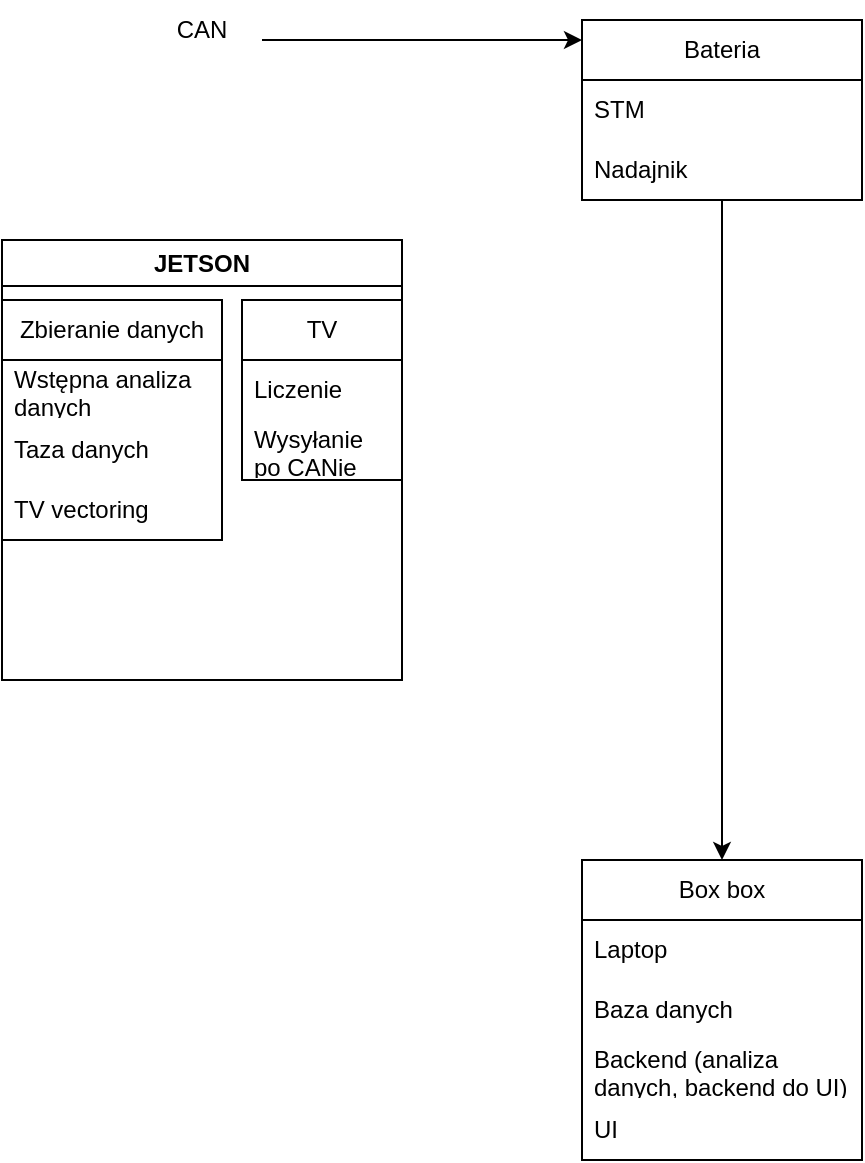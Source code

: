 <mxfile version="26.2.2">
  <diagram name="Page-1" id="JUJAbFZ6mlK6tKGLWM2w">
    <mxGraphModel dx="466" dy="742" grid="1" gridSize="10" guides="1" tooltips="1" connect="1" arrows="1" fold="1" page="1" pageScale="1" pageWidth="827" pageHeight="1169" math="0" shadow="0">
      <root>
        <mxCell id="0" />
        <mxCell id="1" parent="0" />
        <mxCell id="9y4CZni0crYPf4kcx95M-4" value="CAN" style="text;html=1;align=center;verticalAlign=middle;whiteSpace=wrap;rounded=0;" vertex="1" parent="1">
          <mxGeometry x="310" y="80" width="60" height="30" as="geometry" />
        </mxCell>
        <mxCell id="9y4CZni0crYPf4kcx95M-5" value="" style="endArrow=classic;html=1;rounded=0;exitX=1;exitY=0.667;exitDx=0;exitDy=0;exitPerimeter=0;" edge="1" parent="1" source="9y4CZni0crYPf4kcx95M-4">
          <mxGeometry width="50" height="50" relative="1" as="geometry">
            <mxPoint x="370" y="90" as="sourcePoint" />
            <mxPoint x="530" y="100" as="targetPoint" />
            <Array as="points">
              <mxPoint x="420" y="100" />
            </Array>
          </mxGeometry>
        </mxCell>
        <mxCell id="9y4CZni0crYPf4kcx95M-8" value="Bateria" style="swimlane;fontStyle=0;childLayout=stackLayout;horizontal=1;startSize=30;horizontalStack=0;resizeParent=1;resizeParentMax=0;resizeLast=0;collapsible=1;marginBottom=0;whiteSpace=wrap;html=1;" vertex="1" parent="1">
          <mxGeometry x="530" y="90" width="140" height="90" as="geometry" />
        </mxCell>
        <mxCell id="9y4CZni0crYPf4kcx95M-9" value="STM" style="text;strokeColor=none;fillColor=none;align=left;verticalAlign=middle;spacingLeft=4;spacingRight=4;overflow=hidden;points=[[0,0.5],[1,0.5]];portConstraint=eastwest;rotatable=0;whiteSpace=wrap;html=1;" vertex="1" parent="9y4CZni0crYPf4kcx95M-8">
          <mxGeometry y="30" width="140" height="30" as="geometry" />
        </mxCell>
        <mxCell id="9y4CZni0crYPf4kcx95M-10" value="Nadajnik" style="text;strokeColor=none;fillColor=none;align=left;verticalAlign=middle;spacingLeft=4;spacingRight=4;overflow=hidden;points=[[0,0.5],[1,0.5]];portConstraint=eastwest;rotatable=0;whiteSpace=wrap;html=1;" vertex="1" parent="9y4CZni0crYPf4kcx95M-8">
          <mxGeometry y="60" width="140" height="30" as="geometry" />
        </mxCell>
        <mxCell id="9y4CZni0crYPf4kcx95M-12" value="" style="endArrow=classic;html=1;rounded=0;exitX=0.5;exitY=1;exitDx=0;exitDy=0;exitPerimeter=0;" edge="1" parent="1" source="9y4CZni0crYPf4kcx95M-10">
          <mxGeometry width="50" height="50" relative="1" as="geometry">
            <mxPoint x="480" y="410" as="sourcePoint" />
            <mxPoint x="600" y="510" as="targetPoint" />
          </mxGeometry>
        </mxCell>
        <mxCell id="9y4CZni0crYPf4kcx95M-13" value="Box box" style="swimlane;fontStyle=0;childLayout=stackLayout;horizontal=1;startSize=30;horizontalStack=0;resizeParent=1;resizeParentMax=0;resizeLast=0;collapsible=1;marginBottom=0;whiteSpace=wrap;html=1;" vertex="1" parent="1">
          <mxGeometry x="530" y="510" width="140" height="150" as="geometry" />
        </mxCell>
        <mxCell id="9y4CZni0crYPf4kcx95M-14" value="Laptop" style="text;strokeColor=none;fillColor=none;align=left;verticalAlign=middle;spacingLeft=4;spacingRight=4;overflow=hidden;points=[[0,0.5],[1,0.5]];portConstraint=eastwest;rotatable=0;whiteSpace=wrap;html=1;" vertex="1" parent="9y4CZni0crYPf4kcx95M-13">
          <mxGeometry y="30" width="140" height="30" as="geometry" />
        </mxCell>
        <mxCell id="9y4CZni0crYPf4kcx95M-15" value="Baza danych" style="text;strokeColor=none;fillColor=none;align=left;verticalAlign=middle;spacingLeft=4;spacingRight=4;overflow=hidden;points=[[0,0.5],[1,0.5]];portConstraint=eastwest;rotatable=0;whiteSpace=wrap;html=1;" vertex="1" parent="9y4CZni0crYPf4kcx95M-13">
          <mxGeometry y="60" width="140" height="30" as="geometry" />
        </mxCell>
        <mxCell id="9y4CZni0crYPf4kcx95M-18" value="Backend (analiza danych, backend do UI)" style="text;strokeColor=none;fillColor=none;align=left;verticalAlign=middle;spacingLeft=4;spacingRight=4;overflow=hidden;points=[[0,0.5],[1,0.5]];portConstraint=eastwest;rotatable=0;whiteSpace=wrap;html=1;" vertex="1" parent="9y4CZni0crYPf4kcx95M-13">
          <mxGeometry y="90" width="140" height="30" as="geometry" />
        </mxCell>
        <mxCell id="9y4CZni0crYPf4kcx95M-16" value="UI" style="text;strokeColor=none;fillColor=none;align=left;verticalAlign=middle;spacingLeft=4;spacingRight=4;overflow=hidden;points=[[0,0.5],[1,0.5]];portConstraint=eastwest;rotatable=0;whiteSpace=wrap;html=1;" vertex="1" parent="9y4CZni0crYPf4kcx95M-13">
          <mxGeometry y="120" width="140" height="30" as="geometry" />
        </mxCell>
        <mxCell id="9y4CZni0crYPf4kcx95M-32" value="JETSON" style="swimlane;whiteSpace=wrap;html=1;" vertex="1" parent="1">
          <mxGeometry x="240" y="200" width="200" height="220" as="geometry" />
        </mxCell>
        <mxCell id="9y4CZni0crYPf4kcx95M-26" value="TV" style="swimlane;fontStyle=0;childLayout=stackLayout;horizontal=1;startSize=30;horizontalStack=0;resizeParent=1;resizeParentMax=0;resizeLast=0;collapsible=1;marginBottom=0;whiteSpace=wrap;html=1;" vertex="1" parent="9y4CZni0crYPf4kcx95M-32">
          <mxGeometry x="120" y="30" width="80" height="90" as="geometry" />
        </mxCell>
        <mxCell id="9y4CZni0crYPf4kcx95M-27" value="Liczenie" style="text;strokeColor=none;fillColor=none;align=left;verticalAlign=middle;spacingLeft=4;spacingRight=4;overflow=hidden;points=[[0,0.5],[1,0.5]];portConstraint=eastwest;rotatable=0;whiteSpace=wrap;html=1;" vertex="1" parent="9y4CZni0crYPf4kcx95M-26">
          <mxGeometry y="30" width="80" height="30" as="geometry" />
        </mxCell>
        <mxCell id="9y4CZni0crYPf4kcx95M-28" value="Wysyłanie po CANie" style="text;strokeColor=none;fillColor=none;align=left;verticalAlign=middle;spacingLeft=4;spacingRight=4;overflow=hidden;points=[[0,0.5],[1,0.5]];portConstraint=eastwest;rotatable=0;whiteSpace=wrap;html=1;" vertex="1" parent="9y4CZni0crYPf4kcx95M-26">
          <mxGeometry y="60" width="80" height="30" as="geometry" />
        </mxCell>
        <mxCell id="9y4CZni0crYPf4kcx95M-20" value="Zbieranie danych" style="swimlane;fontStyle=0;childLayout=stackLayout;horizontal=1;startSize=30;horizontalStack=0;resizeParent=1;resizeParentMax=0;resizeLast=0;collapsible=1;marginBottom=0;whiteSpace=wrap;html=1;" vertex="1" parent="9y4CZni0crYPf4kcx95M-32">
          <mxGeometry y="30" width="110" height="120" as="geometry" />
        </mxCell>
        <mxCell id="9y4CZni0crYPf4kcx95M-21" value="Wstępna analiza danych" style="text;strokeColor=none;fillColor=none;align=left;verticalAlign=middle;spacingLeft=4;spacingRight=4;overflow=hidden;points=[[0,0.5],[1,0.5]];portConstraint=eastwest;rotatable=0;whiteSpace=wrap;html=1;" vertex="1" parent="9y4CZni0crYPf4kcx95M-20">
          <mxGeometry y="30" width="110" height="30" as="geometry" />
        </mxCell>
        <mxCell id="9y4CZni0crYPf4kcx95M-22" value="Taza danych&amp;nbsp;" style="text;strokeColor=none;fillColor=none;align=left;verticalAlign=middle;spacingLeft=4;spacingRight=4;overflow=hidden;points=[[0,0.5],[1,0.5]];portConstraint=eastwest;rotatable=0;whiteSpace=wrap;html=1;" vertex="1" parent="9y4CZni0crYPf4kcx95M-20">
          <mxGeometry y="60" width="110" height="30" as="geometry" />
        </mxCell>
        <mxCell id="9y4CZni0crYPf4kcx95M-23" value="TV vectoring" style="text;strokeColor=none;fillColor=none;align=left;verticalAlign=middle;spacingLeft=4;spacingRight=4;overflow=hidden;points=[[0,0.5],[1,0.5]];portConstraint=eastwest;rotatable=0;whiteSpace=wrap;html=1;" vertex="1" parent="9y4CZni0crYPf4kcx95M-20">
          <mxGeometry y="90" width="110" height="30" as="geometry" />
        </mxCell>
      </root>
    </mxGraphModel>
  </diagram>
</mxfile>
